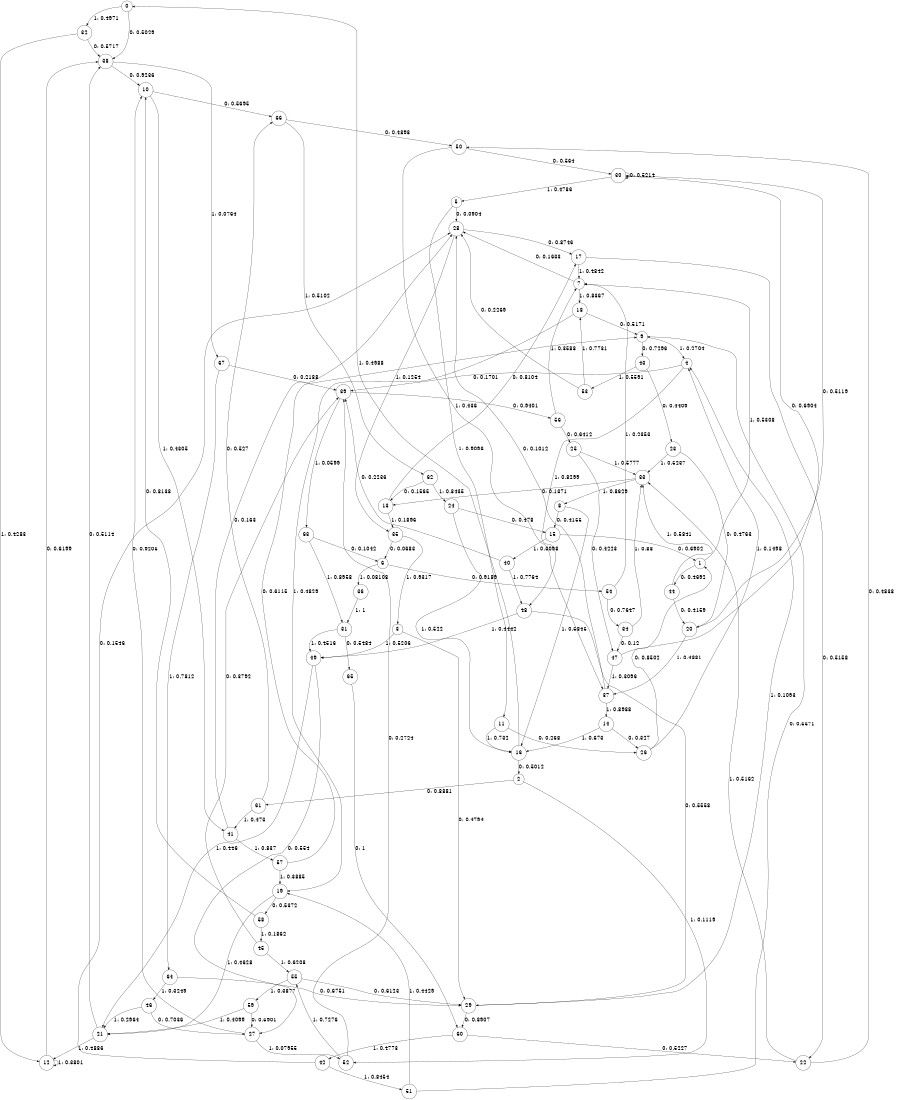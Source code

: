 digraph "ch39concat_phase3_L8" {
size = "6,8.5";
ratio = "fill";
node [shape = circle];
node [fontsize = 24];
edge [fontsize = 24];
0 -> 38 [label = "0: 0.5029   "];
0 -> 32 [label = "1: 0.4971   "];
1 -> 44 [label = "0: 0.4692   "];
1 -> 7 [label = "1: 0.5308   "];
2 -> 61 [label = "0: 0.8881   "];
2 -> 52 [label = "1: 0.1119   "];
3 -> 29 [label = "0: 0.4794   "];
3 -> 49 [label = "1: 0.5206   "];
4 -> 39 [label = "0: 0.1701   "];
4 -> 48 [label = "1: 0.8299   "];
5 -> 28 [label = "0: 0.0904   "];
5 -> 11 [label = "1: 0.9096   "];
6 -> 54 [label = "0: 0.9189   "];
6 -> 36 [label = "1: 0.08108  "];
7 -> 28 [label = "0: 0.1633   "];
7 -> 18 [label = "1: 0.8367   "];
8 -> 15 [label = "0: 0.4155   "];
8 -> 16 [label = "1: 0.5845   "];
9 -> 43 [label = "0: 0.7296   "];
9 -> 4 [label = "1: 0.2704   "];
10 -> 66 [label = "0: 0.5695   "];
10 -> 41 [label = "1: 0.4305   "];
11 -> 26 [label = "0: 0.268    "];
11 -> 16 [label = "1: 0.732    "];
12 -> 38 [label = "0: 0.6199   "];
12 -> 12 [label = "1: 0.3801   "];
13 -> 17 [label = "0: 0.8104   "];
13 -> 35 [label = "1: 0.1896   "];
14 -> 26 [label = "0: 0.327    "];
14 -> 16 [label = "1: 0.673    "];
15 -> 1 [label = "0: 0.6902   "];
15 -> 40 [label = "1: 0.3098   "];
16 -> 2 [label = "0: 0.5012   "];
16 -> 0 [label = "1: 0.4988   "];
17 -> 22 [label = "0: 0.5158   "];
17 -> 7 [label = "1: 0.4842   "];
18 -> 9 [label = "0: 0.5171   "];
18 -> 19 [label = "1: 0.4829   "];
19 -> 58 [label = "0: 0.5372   "];
19 -> 21 [label = "1: 0.4628   "];
20 -> 30 [label = "0: 0.5119   "];
20 -> 37 [label = "1: 0.4881   "];
21 -> 38 [label = "0: 0.5114   "];
21 -> 12 [label = "1: 0.4886   "];
22 -> 50 [label = "0: 0.4838   "];
22 -> 33 [label = "1: 0.5162   "];
23 -> 20 [label = "0: 0.4763   "];
23 -> 33 [label = "1: 0.5237   "];
24 -> 15 [label = "0: 0.478    "];
24 -> 16 [label = "1: 0.522    "];
25 -> 47 [label = "0: 0.4223   "];
25 -> 33 [label = "1: 0.5777   "];
26 -> 1 [label = "0: 0.8502   "];
26 -> 4 [label = "1: 0.1498   "];
27 -> 10 [label = "0: 0.9205   "];
27 -> 52 [label = "1: 0.07955  "];
28 -> 17 [label = "0: 0.8746   "];
28 -> 35 [label = "1: 0.1254   "];
29 -> 60 [label = "0: 0.8907   "];
29 -> 4 [label = "1: 0.1093   "];
30 -> 30 [label = "0: 0.5214   "];
30 -> 5 [label = "1: 0.4786   "];
31 -> 65 [label = "0: 0.5484   "];
31 -> 49 [label = "1: 0.4516   "];
32 -> 38 [label = "0: 0.5717   "];
32 -> 12 [label = "1: 0.4283   "];
33 -> 13 [label = "0: 0.1371   "];
33 -> 8 [label = "1: 0.8629   "];
34 -> 47 [label = "0: 0.12     "];
34 -> 33 [label = "1: 0.88     "];
35 -> 6 [label = "0: 0.0683   "];
35 -> 3 [label = "1: 0.9317   "];
36 -> 31 [label = "1: 1        "];
37 -> 28 [label = "0: 0.1012   "];
37 -> 14 [label = "1: 0.8988   "];
38 -> 10 [label = "0: 0.9236   "];
38 -> 67 [label = "1: 0.0764   "];
39 -> 56 [label = "0: 0.9401   "];
39 -> 63 [label = "1: 0.0599   "];
40 -> 39 [label = "0: 0.2236   "];
40 -> 48 [label = "1: 0.7764   "];
41 -> 28 [label = "0: 0.163    "];
41 -> 57 [label = "1: 0.837    "];
42 -> 28 [label = "0: 0.1546   "];
42 -> 51 [label = "1: 0.8454   "];
43 -> 23 [label = "0: 0.4409   "];
43 -> 53 [label = "1: 0.5591   "];
44 -> 20 [label = "0: 0.4159   "];
44 -> 33 [label = "1: 0.5841   "];
45 -> 39 [label = "0: 0.3792   "];
45 -> 55 [label = "1: 0.6208   "];
46 -> 27 [label = "0: 0.7036   "];
46 -> 21 [label = "1: 0.2964   "];
47 -> 30 [label = "0: 0.6904   "];
47 -> 37 [label = "1: 0.3096   "];
48 -> 29 [label = "0: 0.5558   "];
48 -> 49 [label = "1: 0.4442   "];
49 -> 27 [label = "0: 0.554    "];
49 -> 21 [label = "1: 0.446    "];
50 -> 30 [label = "0: 0.564    "];
50 -> 37 [label = "1: 0.436    "];
51 -> 9 [label = "0: 0.5571   "];
51 -> 19 [label = "1: 0.4429   "];
52 -> 39 [label = "0: 0.2724   "];
52 -> 55 [label = "1: 0.7276   "];
53 -> 28 [label = "0: 0.2269   "];
53 -> 18 [label = "1: 0.7731   "];
54 -> 34 [label = "0: 0.7647   "];
54 -> 7 [label = "1: 0.2353   "];
55 -> 29 [label = "0: 0.6123   "];
55 -> 59 [label = "1: 0.3877   "];
56 -> 25 [label = "0: 0.6412   "];
56 -> 7 [label = "1: 0.3588   "];
57 -> 9 [label = "0: 0.6115   "];
57 -> 19 [label = "1: 0.3885   "];
58 -> 10 [label = "0: 0.8138   "];
58 -> 45 [label = "1: 0.1862   "];
59 -> 27 [label = "0: 0.5901   "];
59 -> 21 [label = "1: 0.4099   "];
60 -> 22 [label = "0: 0.5227   "];
60 -> 42 [label = "1: 0.4773   "];
61 -> 66 [label = "0: 0.527    "];
61 -> 41 [label = "1: 0.473    "];
62 -> 13 [label = "0: 0.1565   "];
62 -> 24 [label = "1: 0.8435   "];
63 -> 6 [label = "0: 0.1042   "];
63 -> 31 [label = "1: 0.8958   "];
64 -> 29 [label = "0: 0.6751   "];
64 -> 46 [label = "1: 0.3249   "];
65 -> 60 [label = "0: 1        "];
66 -> 50 [label = "0: 0.4898   "];
66 -> 62 [label = "1: 0.5102   "];
67 -> 39 [label = "0: 0.2188   "];
67 -> 64 [label = "1: 0.7812   "];
}